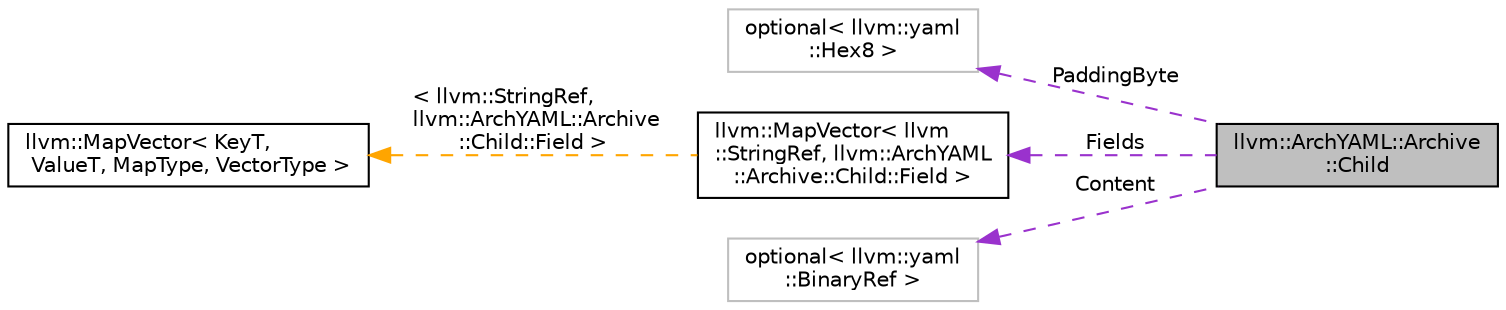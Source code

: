 digraph "llvm::ArchYAML::Archive::Child"
{
 // LATEX_PDF_SIZE
  bgcolor="transparent";
  edge [fontname="Helvetica",fontsize="10",labelfontname="Helvetica",labelfontsize="10"];
  node [fontname="Helvetica",fontsize="10",shape=record];
  rankdir="LR";
  Node1 [label="llvm::ArchYAML::Archive\l::Child",height=0.2,width=0.4,color="black", fillcolor="grey75", style="filled", fontcolor="black",tooltip=" "];
  Node2 -> Node1 [dir="back",color="darkorchid3",fontsize="10",style="dashed",label=" PaddingByte" ,fontname="Helvetica"];
  Node2 [label="optional\< llvm::yaml\l::Hex8 \>",height=0.2,width=0.4,color="grey75",tooltip=" "];
  Node3 -> Node1 [dir="back",color="darkorchid3",fontsize="10",style="dashed",label=" Fields" ,fontname="Helvetica"];
  Node3 [label="llvm::MapVector\< llvm\l::StringRef, llvm::ArchYAML\l::Archive::Child::Field \>",height=0.2,width=0.4,color="black",URL="$classllvm_1_1MapVector.html",tooltip=" "];
  Node4 -> Node3 [dir="back",color="orange",fontsize="10",style="dashed",label=" \< llvm::StringRef,\l llvm::ArchYAML::Archive\l::Child::Field \>" ,fontname="Helvetica"];
  Node4 [label="llvm::MapVector\< KeyT,\l ValueT, MapType, VectorType \>",height=0.2,width=0.4,color="black",URL="$classllvm_1_1MapVector.html",tooltip="This class implements a map that also provides access to all stored values in a deterministic order."];
  Node5 -> Node1 [dir="back",color="darkorchid3",fontsize="10",style="dashed",label=" Content" ,fontname="Helvetica"];
  Node5 [label="optional\< llvm::yaml\l::BinaryRef \>",height=0.2,width=0.4,color="grey75",tooltip=" "];
}
